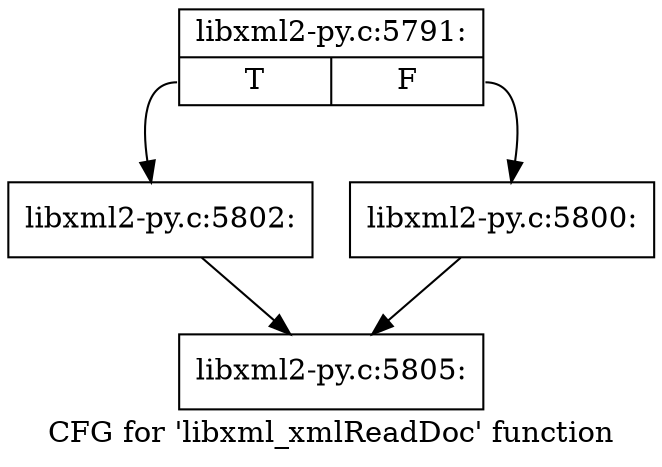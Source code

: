 digraph "CFG for 'libxml_xmlReadDoc' function" {
	label="CFG for 'libxml_xmlReadDoc' function";

	Node0x418b320 [shape=record,label="{libxml2-py.c:5791:|{<s0>T|<s1>F}}"];
	Node0x418b320:s0 -> Node0x4190280;
	Node0x418b320:s1 -> Node0x4190230;
	Node0x4190230 [shape=record,label="{libxml2-py.c:5800:}"];
	Node0x4190230 -> Node0x418b650;
	Node0x4190280 [shape=record,label="{libxml2-py.c:5802:}"];
	Node0x4190280 -> Node0x418b650;
	Node0x418b650 [shape=record,label="{libxml2-py.c:5805:}"];
}
